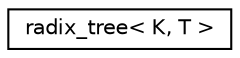digraph "Graphical Class Hierarchy"
{
  edge [fontname="Helvetica",fontsize="10",labelfontname="Helvetica",labelfontsize="10"];
  node [fontname="Helvetica",fontsize="10",shape=record];
  rankdir="LR";
  Node1 [label="radix_tree\< K, T \>",height=0.2,width=0.4,color="black", fillcolor="white", style="filled",URL="$classradix__tree.html"];
}
